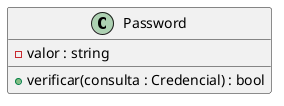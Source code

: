 @startuml

class Password {
        - valor : string

        + verificar(consulta : Credencial) : bool
}

@enduml
